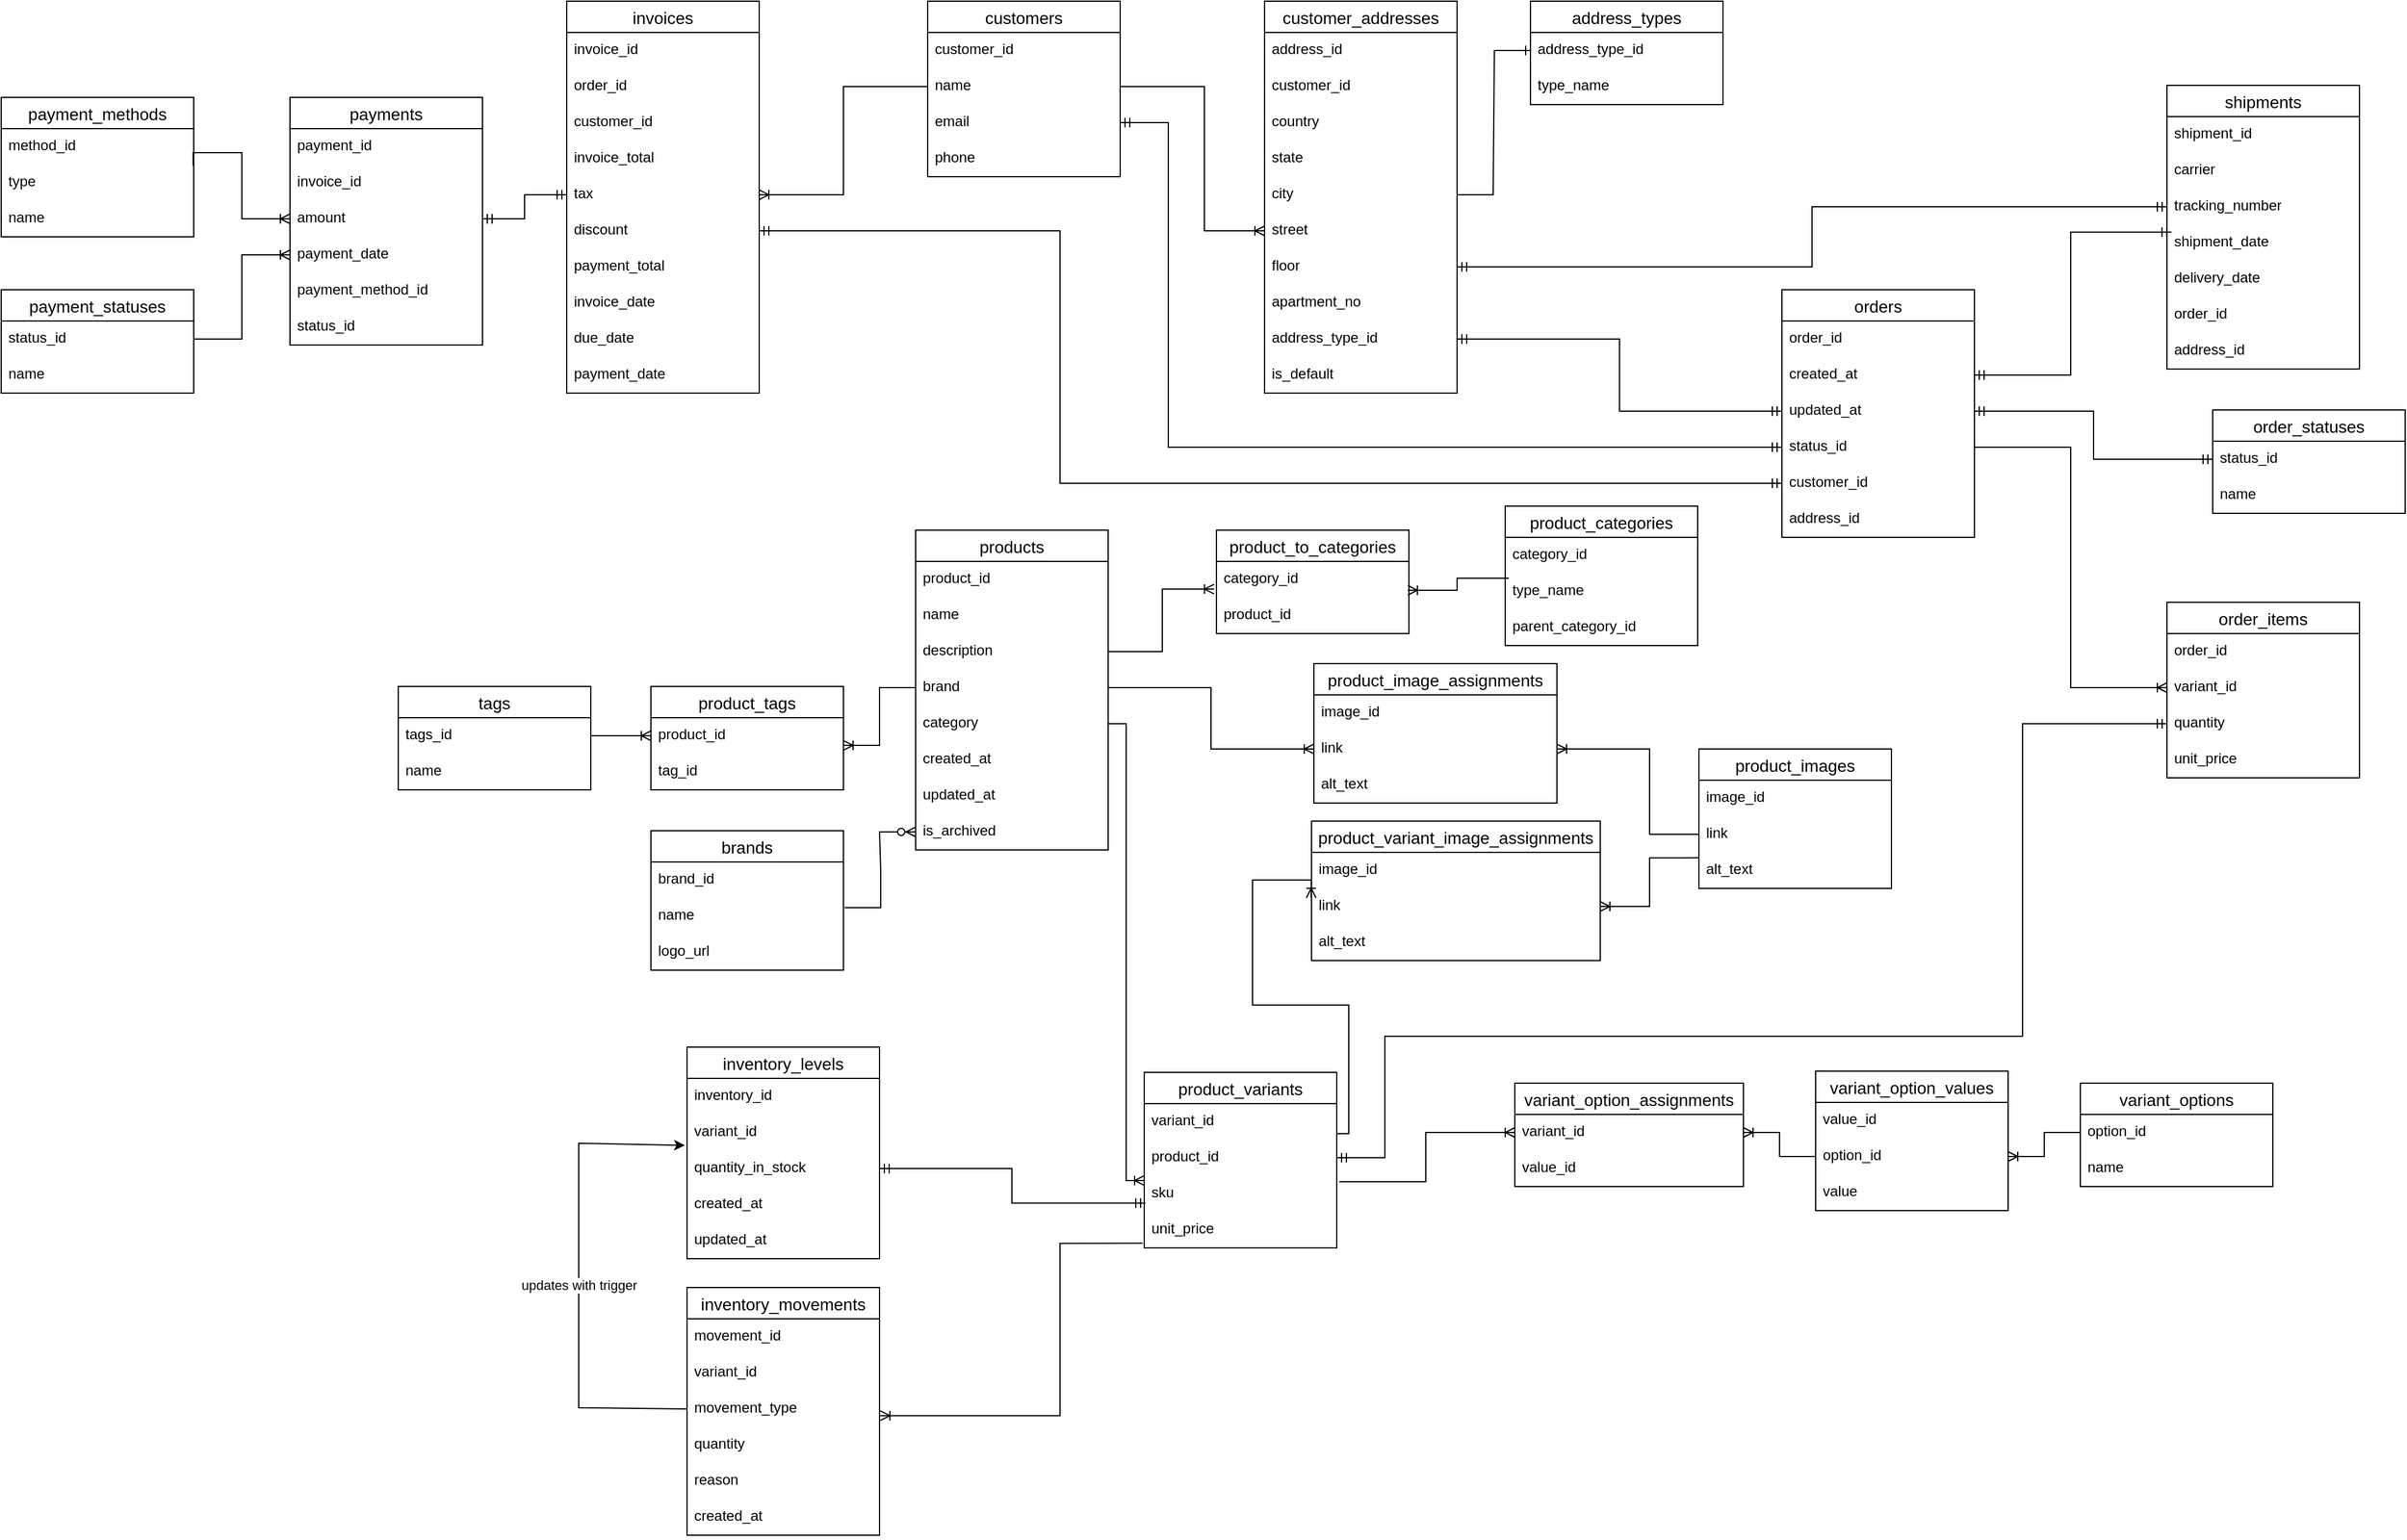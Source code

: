 <mxfile version="28.2.1">
  <diagram name="Page-1" id="qAi07MPnIEQHTASuZzk_">
    <mxGraphModel grid="1" page="1" gridSize="10" guides="1" tooltips="1" connect="1" arrows="1" fold="1" pageScale="1" pageWidth="2336" pageHeight="1654" background="light-dark(#FFFFFF,#232E40)" math="0" shadow="0">
      <root>
        <mxCell id="0" />
        <mxCell id="1" parent="0" />
        <mxCell id="NS5Eho6GzyqlKOHgBjpr-166" value="customers" style="swimlane;fontStyle=0;childLayout=stackLayout;horizontal=1;startSize=26;horizontalStack=0;resizeParent=1;resizeParentMax=0;resizeLast=0;collapsible=1;marginBottom=0;align=center;fontSize=14;" vertex="1" parent="1">
          <mxGeometry x="2350" y="800" width="160" height="146" as="geometry" />
        </mxCell>
        <mxCell id="NS5Eho6GzyqlKOHgBjpr-167" value="customer_id" style="text;strokeColor=none;fillColor=none;spacingLeft=4;spacingRight=4;overflow=hidden;rotatable=0;points=[[0,0.5],[1,0.5]];portConstraint=eastwest;fontSize=12;whiteSpace=wrap;html=1;" vertex="1" parent="NS5Eho6GzyqlKOHgBjpr-166">
          <mxGeometry y="26" width="160" height="30" as="geometry" />
        </mxCell>
        <mxCell id="NS5Eho6GzyqlKOHgBjpr-168" value="name" style="text;strokeColor=none;fillColor=none;spacingLeft=4;spacingRight=4;overflow=hidden;rotatable=0;points=[[0,0.5],[1,0.5]];portConstraint=eastwest;fontSize=12;whiteSpace=wrap;html=1;" vertex="1" parent="NS5Eho6GzyqlKOHgBjpr-166">
          <mxGeometry y="56" width="160" height="30" as="geometry" />
        </mxCell>
        <mxCell id="NS5Eho6GzyqlKOHgBjpr-169" value="email" style="text;strokeColor=none;fillColor=none;spacingLeft=4;spacingRight=4;overflow=hidden;rotatable=0;points=[[0,0.5],[1,0.5]];portConstraint=eastwest;fontSize=12;whiteSpace=wrap;html=1;" vertex="1" parent="NS5Eho6GzyqlKOHgBjpr-166">
          <mxGeometry y="86" width="160" height="30" as="geometry" />
        </mxCell>
        <mxCell id="NS5Eho6GzyqlKOHgBjpr-170" value="phone" style="text;strokeColor=none;fillColor=none;spacingLeft=4;spacingRight=4;overflow=hidden;rotatable=0;points=[[0,0.5],[1,0.5]];portConstraint=eastwest;fontSize=12;whiteSpace=wrap;html=1;" vertex="1" parent="NS5Eho6GzyqlKOHgBjpr-166">
          <mxGeometry y="116" width="160" height="30" as="geometry" />
        </mxCell>
        <mxCell id="NS5Eho6GzyqlKOHgBjpr-171" value="customer_addresses" style="swimlane;fontStyle=0;childLayout=stackLayout;horizontal=1;startSize=26;horizontalStack=0;resizeParent=1;resizeParentMax=0;resizeLast=0;collapsible=1;marginBottom=0;align=center;fontSize=14;" vertex="1" parent="1">
          <mxGeometry x="2630" y="800" width="160" height="326" as="geometry" />
        </mxCell>
        <mxCell id="NS5Eho6GzyqlKOHgBjpr-172" value="address_id" style="text;strokeColor=none;fillColor=none;spacingLeft=4;spacingRight=4;overflow=hidden;rotatable=0;points=[[0,0.5],[1,0.5]];portConstraint=eastwest;fontSize=12;whiteSpace=wrap;html=1;" vertex="1" parent="NS5Eho6GzyqlKOHgBjpr-171">
          <mxGeometry y="26" width="160" height="30" as="geometry" />
        </mxCell>
        <mxCell id="NS5Eho6GzyqlKOHgBjpr-173" value="customer_id" style="text;strokeColor=none;fillColor=none;spacingLeft=4;spacingRight=4;overflow=hidden;rotatable=0;points=[[0,0.5],[1,0.5]];portConstraint=eastwest;fontSize=12;whiteSpace=wrap;html=1;" vertex="1" parent="NS5Eho6GzyqlKOHgBjpr-171">
          <mxGeometry y="56" width="160" height="30" as="geometry" />
        </mxCell>
        <mxCell id="NS5Eho6GzyqlKOHgBjpr-174" value="country" style="text;strokeColor=none;fillColor=none;spacingLeft=4;spacingRight=4;overflow=hidden;rotatable=0;points=[[0,0.5],[1,0.5]];portConstraint=eastwest;fontSize=12;whiteSpace=wrap;html=1;" vertex="1" parent="NS5Eho6GzyqlKOHgBjpr-171">
          <mxGeometry y="86" width="160" height="30" as="geometry" />
        </mxCell>
        <mxCell id="NS5Eho6GzyqlKOHgBjpr-175" value="state" style="text;strokeColor=none;fillColor=none;spacingLeft=4;spacingRight=4;overflow=hidden;rotatable=0;points=[[0,0.5],[1,0.5]];portConstraint=eastwest;fontSize=12;whiteSpace=wrap;html=1;" vertex="1" parent="NS5Eho6GzyqlKOHgBjpr-171">
          <mxGeometry y="116" width="160" height="30" as="geometry" />
        </mxCell>
        <mxCell id="NS5Eho6GzyqlKOHgBjpr-176" value="city" style="text;strokeColor=none;fillColor=none;spacingLeft=4;spacingRight=4;overflow=hidden;rotatable=0;points=[[0,0.5],[1,0.5]];portConstraint=eastwest;fontSize=12;whiteSpace=wrap;html=1;" vertex="1" parent="NS5Eho6GzyqlKOHgBjpr-171">
          <mxGeometry y="146" width="160" height="30" as="geometry" />
        </mxCell>
        <mxCell id="NS5Eho6GzyqlKOHgBjpr-177" value="street" style="text;strokeColor=none;fillColor=none;spacingLeft=4;spacingRight=4;overflow=hidden;rotatable=0;points=[[0,0.5],[1,0.5]];portConstraint=eastwest;fontSize=12;whiteSpace=wrap;html=1;" vertex="1" parent="NS5Eho6GzyqlKOHgBjpr-171">
          <mxGeometry y="176" width="160" height="30" as="geometry" />
        </mxCell>
        <mxCell id="NS5Eho6GzyqlKOHgBjpr-178" value="floor" style="text;strokeColor=none;fillColor=none;spacingLeft=4;spacingRight=4;overflow=hidden;rotatable=0;points=[[0,0.5],[1,0.5]];portConstraint=eastwest;fontSize=12;whiteSpace=wrap;html=1;" vertex="1" parent="NS5Eho6GzyqlKOHgBjpr-171">
          <mxGeometry y="206" width="160" height="30" as="geometry" />
        </mxCell>
        <mxCell id="NS5Eho6GzyqlKOHgBjpr-179" value="apartment_no" style="text;strokeColor=none;fillColor=none;spacingLeft=4;spacingRight=4;overflow=hidden;rotatable=0;points=[[0,0.5],[1,0.5]];portConstraint=eastwest;fontSize=12;whiteSpace=wrap;html=1;" vertex="1" parent="NS5Eho6GzyqlKOHgBjpr-171">
          <mxGeometry y="236" width="160" height="30" as="geometry" />
        </mxCell>
        <mxCell id="NS5Eho6GzyqlKOHgBjpr-180" value="address_type_id" style="text;strokeColor=none;fillColor=none;spacingLeft=4;spacingRight=4;overflow=hidden;rotatable=0;points=[[0,0.5],[1,0.5]];portConstraint=eastwest;fontSize=12;whiteSpace=wrap;html=1;" vertex="1" parent="NS5Eho6GzyqlKOHgBjpr-171">
          <mxGeometry y="266" width="160" height="30" as="geometry" />
        </mxCell>
        <mxCell id="NS5Eho6GzyqlKOHgBjpr-181" value="is_default" style="text;strokeColor=none;fillColor=none;spacingLeft=4;spacingRight=4;overflow=hidden;rotatable=0;points=[[0,0.5],[1,0.5]];portConstraint=eastwest;fontSize=12;whiteSpace=wrap;html=1;" vertex="1" parent="NS5Eho6GzyqlKOHgBjpr-171">
          <mxGeometry y="296" width="160" height="30" as="geometry" />
        </mxCell>
        <mxCell id="NS5Eho6GzyqlKOHgBjpr-182" value="" style="edgeStyle=orthogonalEdgeStyle;fontSize=12;html=1;endArrow=ERoneToMany;rounded=0;exitX=1;exitY=0.5;exitDx=0;exitDy=0;entryX=0;entryY=0.5;entryDx=0;entryDy=0;" edge="1" parent="1" source="NS5Eho6GzyqlKOHgBjpr-168" target="NS5Eho6GzyqlKOHgBjpr-177">
          <mxGeometry width="100" height="100" relative="1" as="geometry">
            <mxPoint x="2440" y="1090" as="sourcePoint" />
            <mxPoint x="2540" y="990" as="targetPoint" />
            <Array as="points">
              <mxPoint x="2580" y="871" />
              <mxPoint x="2580" y="991" />
            </Array>
          </mxGeometry>
        </mxCell>
        <mxCell id="NS5Eho6GzyqlKOHgBjpr-183" value="address_types" style="swimlane;fontStyle=0;childLayout=stackLayout;horizontal=1;startSize=26;horizontalStack=0;resizeParent=1;resizeParentMax=0;resizeLast=0;collapsible=1;marginBottom=0;align=center;fontSize=14;" vertex="1" parent="1">
          <mxGeometry x="2851" y="800" width="160" height="86" as="geometry" />
        </mxCell>
        <mxCell id="NS5Eho6GzyqlKOHgBjpr-184" value="address_type_id" style="text;strokeColor=none;fillColor=none;spacingLeft=4;spacingRight=4;overflow=hidden;rotatable=0;points=[[0,0.5],[1,0.5]];portConstraint=eastwest;fontSize=12;whiteSpace=wrap;html=1;" vertex="1" parent="NS5Eho6GzyqlKOHgBjpr-183">
          <mxGeometry y="26" width="160" height="30" as="geometry" />
        </mxCell>
        <mxCell id="NS5Eho6GzyqlKOHgBjpr-185" value="type_name" style="text;strokeColor=none;fillColor=none;spacingLeft=4;spacingRight=4;overflow=hidden;rotatable=0;points=[[0,0.5],[1,0.5]];portConstraint=eastwest;fontSize=12;whiteSpace=wrap;html=1;" vertex="1" parent="NS5Eho6GzyqlKOHgBjpr-183">
          <mxGeometry y="56" width="160" height="30" as="geometry" />
        </mxCell>
        <mxCell id="NS5Eho6GzyqlKOHgBjpr-186" value="" style="edgeStyle=entityRelationEdgeStyle;fontSize=12;html=1;endArrow=ERone;endFill=1;rounded=0;exitX=1;exitY=0.5;exitDx=0;exitDy=0;entryX=0;entryY=0.5;entryDx=0;entryDy=0;" edge="1" parent="1" source="NS5Eho6GzyqlKOHgBjpr-176" target="NS5Eho6GzyqlKOHgBjpr-184">
          <mxGeometry width="100" height="100" relative="1" as="geometry">
            <mxPoint x="2920" y="1050" as="sourcePoint" />
            <mxPoint x="3020" y="950" as="targetPoint" />
          </mxGeometry>
        </mxCell>
        <mxCell id="NS5Eho6GzyqlKOHgBjpr-187" value="products" style="swimlane;fontStyle=0;childLayout=stackLayout;horizontal=1;startSize=26;horizontalStack=0;resizeParent=1;resizeParentMax=0;resizeLast=0;collapsible=1;marginBottom=0;align=center;fontSize=14;" vertex="1" parent="1">
          <mxGeometry x="2340" y="1240" width="160" height="266" as="geometry" />
        </mxCell>
        <mxCell id="NS5Eho6GzyqlKOHgBjpr-188" value="product_id" style="text;strokeColor=none;fillColor=none;spacingLeft=4;spacingRight=4;overflow=hidden;rotatable=0;points=[[0,0.5],[1,0.5]];portConstraint=eastwest;fontSize=12;whiteSpace=wrap;html=1;" vertex="1" parent="NS5Eho6GzyqlKOHgBjpr-187">
          <mxGeometry y="26" width="160" height="30" as="geometry" />
        </mxCell>
        <mxCell id="NS5Eho6GzyqlKOHgBjpr-189" value="name" style="text;strokeColor=none;fillColor=none;spacingLeft=4;spacingRight=4;overflow=hidden;rotatable=0;points=[[0,0.5],[1,0.5]];portConstraint=eastwest;fontSize=12;whiteSpace=wrap;html=1;" vertex="1" parent="NS5Eho6GzyqlKOHgBjpr-187">
          <mxGeometry y="56" width="160" height="30" as="geometry" />
        </mxCell>
        <mxCell id="NS5Eho6GzyqlKOHgBjpr-190" value="description" style="text;strokeColor=none;fillColor=none;spacingLeft=4;spacingRight=4;overflow=hidden;rotatable=0;points=[[0,0.5],[1,0.5]];portConstraint=eastwest;fontSize=12;whiteSpace=wrap;html=1;" vertex="1" parent="NS5Eho6GzyqlKOHgBjpr-187">
          <mxGeometry y="86" width="160" height="30" as="geometry" />
        </mxCell>
        <mxCell id="NS5Eho6GzyqlKOHgBjpr-191" value="brand" style="text;strokeColor=none;fillColor=none;spacingLeft=4;spacingRight=4;overflow=hidden;rotatable=0;points=[[0,0.5],[1,0.5]];portConstraint=eastwest;fontSize=12;whiteSpace=wrap;html=1;" vertex="1" parent="NS5Eho6GzyqlKOHgBjpr-187">
          <mxGeometry y="116" width="160" height="30" as="geometry" />
        </mxCell>
        <mxCell id="NS5Eho6GzyqlKOHgBjpr-192" value="category" style="text;strokeColor=none;fillColor=none;spacingLeft=4;spacingRight=4;overflow=hidden;rotatable=0;points=[[0,0.5],[1,0.5]];portConstraint=eastwest;fontSize=12;whiteSpace=wrap;html=1;" vertex="1" parent="NS5Eho6GzyqlKOHgBjpr-187">
          <mxGeometry y="146" width="160" height="30" as="geometry" />
        </mxCell>
        <mxCell id="NS5Eho6GzyqlKOHgBjpr-193" value="created_at" style="text;strokeColor=none;fillColor=none;spacingLeft=4;spacingRight=4;overflow=hidden;rotatable=0;points=[[0,0.5],[1,0.5]];portConstraint=eastwest;fontSize=12;whiteSpace=wrap;html=1;" vertex="1" parent="NS5Eho6GzyqlKOHgBjpr-187">
          <mxGeometry y="176" width="160" height="30" as="geometry" />
        </mxCell>
        <mxCell id="NS5Eho6GzyqlKOHgBjpr-194" value="updated_at" style="text;strokeColor=none;fillColor=none;spacingLeft=4;spacingRight=4;overflow=hidden;rotatable=0;points=[[0,0.5],[1,0.5]];portConstraint=eastwest;fontSize=12;whiteSpace=wrap;html=1;" vertex="1" parent="NS5Eho6GzyqlKOHgBjpr-187">
          <mxGeometry y="206" width="160" height="30" as="geometry" />
        </mxCell>
        <mxCell id="NS5Eho6GzyqlKOHgBjpr-195" value="is_archived" style="text;strokeColor=none;fillColor=none;spacingLeft=4;spacingRight=4;overflow=hidden;rotatable=0;points=[[0,0.5],[1,0.5]];portConstraint=eastwest;fontSize=12;whiteSpace=wrap;html=1;" vertex="1" parent="NS5Eho6GzyqlKOHgBjpr-187">
          <mxGeometry y="236" width="160" height="30" as="geometry" />
        </mxCell>
        <mxCell id="NS5Eho6GzyqlKOHgBjpr-196" value="product_to_categories" style="swimlane;fontStyle=0;childLayout=stackLayout;horizontal=1;startSize=26;horizontalStack=0;resizeParent=1;resizeParentMax=0;resizeLast=0;collapsible=1;marginBottom=0;align=center;fontSize=14;" vertex="1" parent="1">
          <mxGeometry x="2590" y="1240" width="160" height="86" as="geometry" />
        </mxCell>
        <mxCell id="NS5Eho6GzyqlKOHgBjpr-197" value="category_id" style="text;strokeColor=none;fillColor=none;spacingLeft=4;spacingRight=4;overflow=hidden;rotatable=0;points=[[0,0.5],[1,0.5]];portConstraint=eastwest;fontSize=12;whiteSpace=wrap;html=1;" vertex="1" parent="NS5Eho6GzyqlKOHgBjpr-196">
          <mxGeometry y="26" width="160" height="30" as="geometry" />
        </mxCell>
        <mxCell id="NS5Eho6GzyqlKOHgBjpr-198" value="product_id" style="text;strokeColor=none;fillColor=none;spacingLeft=4;spacingRight=4;overflow=hidden;rotatable=0;points=[[0,0.5],[1,0.5]];portConstraint=eastwest;fontSize=12;whiteSpace=wrap;html=1;" vertex="1" parent="NS5Eho6GzyqlKOHgBjpr-196">
          <mxGeometry y="56" width="160" height="30" as="geometry" />
        </mxCell>
        <mxCell id="NS5Eho6GzyqlKOHgBjpr-199" value="" style="edgeStyle=orthogonalEdgeStyle;fontSize=12;html=1;endArrow=ERoneToMany;rounded=0;exitX=1;exitY=0.5;exitDx=0;exitDy=0;entryX=-0.012;entryY=0.767;entryDx=0;entryDy=0;entryPerimeter=0;" edge="1" parent="1" source="NS5Eho6GzyqlKOHgBjpr-190" target="NS5Eho6GzyqlKOHgBjpr-197">
          <mxGeometry width="100" height="100" relative="1" as="geometry">
            <mxPoint x="2960" y="1340" as="sourcePoint" />
            <mxPoint x="2560" y="1390" as="targetPoint" />
          </mxGeometry>
        </mxCell>
        <mxCell id="NS5Eho6GzyqlKOHgBjpr-200" value="product_images" style="swimlane;fontStyle=0;childLayout=stackLayout;horizontal=1;startSize=26;horizontalStack=0;resizeParent=1;resizeParentMax=0;resizeLast=0;collapsible=1;marginBottom=0;align=center;fontSize=14;" vertex="1" parent="1">
          <mxGeometry x="2991" y="1422" width="160" height="116" as="geometry" />
        </mxCell>
        <mxCell id="NS5Eho6GzyqlKOHgBjpr-201" value="image_id" style="text;strokeColor=none;fillColor=none;spacingLeft=4;spacingRight=4;overflow=hidden;rotatable=0;points=[[0,0.5],[1,0.5]];portConstraint=eastwest;fontSize=12;whiteSpace=wrap;html=1;" vertex="1" parent="NS5Eho6GzyqlKOHgBjpr-200">
          <mxGeometry y="26" width="160" height="30" as="geometry" />
        </mxCell>
        <mxCell id="NS5Eho6GzyqlKOHgBjpr-202" value="link" style="text;strokeColor=none;fillColor=none;spacingLeft=4;spacingRight=4;overflow=hidden;rotatable=0;points=[[0,0.5],[1,0.5]];portConstraint=eastwest;fontSize=12;whiteSpace=wrap;html=1;" vertex="1" parent="NS5Eho6GzyqlKOHgBjpr-200">
          <mxGeometry y="56" width="160" height="30" as="geometry" />
        </mxCell>
        <mxCell id="NS5Eho6GzyqlKOHgBjpr-203" value="alt_text" style="text;strokeColor=none;fillColor=none;spacingLeft=4;spacingRight=4;overflow=hidden;rotatable=0;points=[[0,0.5],[1,0.5]];portConstraint=eastwest;fontSize=12;whiteSpace=wrap;html=1;" vertex="1" parent="NS5Eho6GzyqlKOHgBjpr-200">
          <mxGeometry y="86" width="160" height="30" as="geometry" />
        </mxCell>
        <mxCell id="NS5Eho6GzyqlKOHgBjpr-204" value="product_variants" style="swimlane;fontStyle=0;childLayout=stackLayout;horizontal=1;startSize=26;horizontalStack=0;resizeParent=1;resizeParentMax=0;resizeLast=0;collapsible=1;marginBottom=0;align=center;fontSize=14;" vertex="1" parent="1">
          <mxGeometry x="2530" y="1691" width="160" height="146" as="geometry" />
        </mxCell>
        <mxCell id="NS5Eho6GzyqlKOHgBjpr-205" value="variant_id" style="text;strokeColor=none;fillColor=none;spacingLeft=4;spacingRight=4;overflow=hidden;rotatable=0;points=[[0,0.5],[1,0.5]];portConstraint=eastwest;fontSize=12;whiteSpace=wrap;html=1;" vertex="1" parent="NS5Eho6GzyqlKOHgBjpr-204">
          <mxGeometry y="26" width="160" height="30" as="geometry" />
        </mxCell>
        <mxCell id="NS5Eho6GzyqlKOHgBjpr-206" value="product_id" style="text;strokeColor=none;fillColor=none;spacingLeft=4;spacingRight=4;overflow=hidden;rotatable=0;points=[[0,0.5],[1,0.5]];portConstraint=eastwest;fontSize=12;whiteSpace=wrap;html=1;" vertex="1" parent="NS5Eho6GzyqlKOHgBjpr-204">
          <mxGeometry y="56" width="160" height="30" as="geometry" />
        </mxCell>
        <mxCell id="NS5Eho6GzyqlKOHgBjpr-207" value="sku" style="text;strokeColor=none;fillColor=none;spacingLeft=4;spacingRight=4;overflow=hidden;rotatable=0;points=[[0,0.5],[1,0.5]];portConstraint=eastwest;fontSize=12;whiteSpace=wrap;html=1;" vertex="1" parent="NS5Eho6GzyqlKOHgBjpr-204">
          <mxGeometry y="86" width="160" height="30" as="geometry" />
        </mxCell>
        <mxCell id="NS5Eho6GzyqlKOHgBjpr-208" value="unit_price" style="text;strokeColor=none;fillColor=none;spacingLeft=4;spacingRight=4;overflow=hidden;rotatable=0;points=[[0,0.5],[1,0.5]];portConstraint=eastwest;fontSize=12;whiteSpace=wrap;html=1;" vertex="1" parent="NS5Eho6GzyqlKOHgBjpr-204">
          <mxGeometry y="116" width="160" height="30" as="geometry" />
        </mxCell>
        <mxCell id="NS5Eho6GzyqlKOHgBjpr-210" value="" style="edgeStyle=orthogonalEdgeStyle;fontSize=12;html=1;endArrow=ERoneToMany;rounded=0;exitX=1;exitY=0.5;exitDx=0;exitDy=0;entryX=0;entryY=1.133;entryDx=0;entryDy=0;entryPerimeter=0;" edge="1" parent="1" source="NS5Eho6GzyqlKOHgBjpr-192" target="NS5Eho6GzyqlKOHgBjpr-206">
          <mxGeometry width="100" height="100" relative="1" as="geometry">
            <mxPoint x="2420" y="1730" as="sourcePoint" />
            <mxPoint x="2520" y="1630" as="targetPoint" />
          </mxGeometry>
        </mxCell>
        <mxCell id="NS5Eho6GzyqlKOHgBjpr-211" value="variant_options" style="swimlane;fontStyle=0;childLayout=stackLayout;horizontal=1;startSize=26;horizontalStack=0;resizeParent=1;resizeParentMax=0;resizeLast=0;collapsible=1;marginBottom=0;align=center;fontSize=14;" vertex="1" parent="1">
          <mxGeometry x="3308" y="1700" width="160" height="86" as="geometry" />
        </mxCell>
        <mxCell id="NS5Eho6GzyqlKOHgBjpr-212" value="option_id" style="text;strokeColor=none;fillColor=none;spacingLeft=4;spacingRight=4;overflow=hidden;rotatable=0;points=[[0,0.5],[1,0.5]];portConstraint=eastwest;fontSize=12;whiteSpace=wrap;html=1;" vertex="1" parent="NS5Eho6GzyqlKOHgBjpr-211">
          <mxGeometry y="26" width="160" height="30" as="geometry" />
        </mxCell>
        <mxCell id="NS5Eho6GzyqlKOHgBjpr-213" value="name" style="text;strokeColor=none;fillColor=none;spacingLeft=4;spacingRight=4;overflow=hidden;rotatable=0;points=[[0,0.5],[1,0.5]];portConstraint=eastwest;fontSize=12;whiteSpace=wrap;html=1;" vertex="1" parent="NS5Eho6GzyqlKOHgBjpr-211">
          <mxGeometry y="56" width="160" height="30" as="geometry" />
        </mxCell>
        <mxCell id="NS5Eho6GzyqlKOHgBjpr-214" value="variant_option_values" style="swimlane;fontStyle=0;childLayout=stackLayout;horizontal=1;startSize=26;horizontalStack=0;resizeParent=1;resizeParentMax=0;resizeLast=0;collapsible=1;marginBottom=0;align=center;fontSize=14;" vertex="1" parent="1">
          <mxGeometry x="3088" y="1690" width="160" height="116" as="geometry" />
        </mxCell>
        <mxCell id="NS5Eho6GzyqlKOHgBjpr-215" value="value_id" style="text;strokeColor=none;fillColor=none;spacingLeft=4;spacingRight=4;overflow=hidden;rotatable=0;points=[[0,0.5],[1,0.5]];portConstraint=eastwest;fontSize=12;whiteSpace=wrap;html=1;" vertex="1" parent="NS5Eho6GzyqlKOHgBjpr-214">
          <mxGeometry y="26" width="160" height="30" as="geometry" />
        </mxCell>
        <mxCell id="NS5Eho6GzyqlKOHgBjpr-216" value="option_id" style="text;strokeColor=none;fillColor=none;spacingLeft=4;spacingRight=4;overflow=hidden;rotatable=0;points=[[0,0.5],[1,0.5]];portConstraint=eastwest;fontSize=12;whiteSpace=wrap;html=1;" vertex="1" parent="NS5Eho6GzyqlKOHgBjpr-214">
          <mxGeometry y="56" width="160" height="30" as="geometry" />
        </mxCell>
        <mxCell id="NS5Eho6GzyqlKOHgBjpr-217" value="value" style="text;strokeColor=none;fillColor=none;spacingLeft=4;spacingRight=4;overflow=hidden;rotatable=0;points=[[0,0.5],[1,0.5]];portConstraint=eastwest;fontSize=12;whiteSpace=wrap;html=1;" vertex="1" parent="NS5Eho6GzyqlKOHgBjpr-214">
          <mxGeometry y="86" width="160" height="30" as="geometry" />
        </mxCell>
        <mxCell id="NS5Eho6GzyqlKOHgBjpr-218" value="variant_option_assignments" style="swimlane;fontStyle=0;childLayout=stackLayout;horizontal=1;startSize=26;horizontalStack=0;resizeParent=1;resizeParentMax=0;resizeLast=0;collapsible=1;marginBottom=0;align=center;fontSize=14;" vertex="1" parent="1">
          <mxGeometry x="2838" y="1700" width="190" height="86" as="geometry" />
        </mxCell>
        <mxCell id="NS5Eho6GzyqlKOHgBjpr-219" value="variant_id" style="text;strokeColor=none;fillColor=none;spacingLeft=4;spacingRight=4;overflow=hidden;rotatable=0;points=[[0,0.5],[1,0.5]];portConstraint=eastwest;fontSize=12;whiteSpace=wrap;html=1;" vertex="1" parent="NS5Eho6GzyqlKOHgBjpr-218">
          <mxGeometry y="26" width="190" height="30" as="geometry" />
        </mxCell>
        <mxCell id="NS5Eho6GzyqlKOHgBjpr-220" value="value_id" style="text;strokeColor=none;fillColor=none;spacingLeft=4;spacingRight=4;overflow=hidden;rotatable=0;points=[[0,0.5],[1,0.5]];portConstraint=eastwest;fontSize=12;whiteSpace=wrap;html=1;" vertex="1" parent="NS5Eho6GzyqlKOHgBjpr-218">
          <mxGeometry y="56" width="190" height="30" as="geometry" />
        </mxCell>
        <mxCell id="NS5Eho6GzyqlKOHgBjpr-221" value="" style="edgeStyle=orthogonalEdgeStyle;fontSize=12;html=1;endArrow=ERoneToMany;rounded=0;exitX=1.013;exitY=0.167;exitDx=0;exitDy=0;exitPerimeter=0;entryX=0;entryY=0.5;entryDx=0;entryDy=0;" edge="1" parent="1" source="NS5Eho6GzyqlKOHgBjpr-207" target="NS5Eho6GzyqlKOHgBjpr-219">
          <mxGeometry width="100" height="100" relative="1" as="geometry">
            <mxPoint x="2780" y="1980" as="sourcePoint" />
            <mxPoint x="2880" y="1880" as="targetPoint" />
          </mxGeometry>
        </mxCell>
        <mxCell id="NS5Eho6GzyqlKOHgBjpr-222" value="" style="edgeStyle=orthogonalEdgeStyle;fontSize=12;html=1;endArrow=ERoneToMany;rounded=0;exitX=1;exitY=0.833;exitDx=0;exitDy=0;exitPerimeter=0;entryX=-0.001;entryY=0.263;entryDx=0;entryDy=0;entryPerimeter=0;" edge="1" parent="1" source="NS5Eho6GzyqlKOHgBjpr-205" target="NS5Eho6GzyqlKOHgBjpr-328">
          <mxGeometry width="100" height="100" relative="1" as="geometry">
            <mxPoint x="2800" y="1690" as="sourcePoint" />
            <mxPoint x="2830" y="1501" as="targetPoint" />
            <Array as="points">
              <mxPoint x="2700" y="1742" />
              <mxPoint x="2700" y="1635" />
              <mxPoint x="2620" y="1635" />
              <mxPoint x="2620" y="1531" />
            </Array>
          </mxGeometry>
        </mxCell>
        <mxCell id="NS5Eho6GzyqlKOHgBjpr-223" value="" style="edgeStyle=entityRelationEdgeStyle;fontSize=12;html=1;endArrow=ERoneToMany;rounded=0;entryX=1;entryY=0.5;entryDx=0;entryDy=0;exitX=0;exitY=0.5;exitDx=0;exitDy=0;" edge="1" parent="1" source="NS5Eho6GzyqlKOHgBjpr-212" target="NS5Eho6GzyqlKOHgBjpr-216">
          <mxGeometry width="100" height="100" relative="1" as="geometry">
            <mxPoint x="3318" y="1850" as="sourcePoint" />
            <mxPoint x="3338" y="1860" as="targetPoint" />
          </mxGeometry>
        </mxCell>
        <mxCell id="NS5Eho6GzyqlKOHgBjpr-224" value="" style="edgeStyle=entityRelationEdgeStyle;fontSize=12;html=1;endArrow=ERoneToMany;rounded=0;entryX=1;entryY=0.5;entryDx=0;entryDy=0;exitX=0;exitY=0.5;exitDx=0;exitDy=0;" edge="1" parent="1" source="NS5Eho6GzyqlKOHgBjpr-216" target="NS5Eho6GzyqlKOHgBjpr-219">
          <mxGeometry width="100" height="100" relative="1" as="geometry">
            <mxPoint x="3068" y="1880" as="sourcePoint" />
            <mxPoint x="3148" y="1840" as="targetPoint" />
          </mxGeometry>
        </mxCell>
        <mxCell id="NS5Eho6GzyqlKOHgBjpr-225" value="product_categories" style="swimlane;fontStyle=0;childLayout=stackLayout;horizontal=1;startSize=26;horizontalStack=0;resizeParent=1;resizeParentMax=0;resizeLast=0;collapsible=1;marginBottom=0;align=center;fontSize=14;" vertex="1" parent="1">
          <mxGeometry x="2830" y="1220" width="160" height="116" as="geometry" />
        </mxCell>
        <mxCell id="NS5Eho6GzyqlKOHgBjpr-226" value="category_id" style="text;strokeColor=none;fillColor=none;spacingLeft=4;spacingRight=4;overflow=hidden;rotatable=0;points=[[0,0.5],[1,0.5]];portConstraint=eastwest;fontSize=12;whiteSpace=wrap;html=1;" vertex="1" parent="NS5Eho6GzyqlKOHgBjpr-225">
          <mxGeometry y="26" width="160" height="30" as="geometry" />
        </mxCell>
        <mxCell id="NS5Eho6GzyqlKOHgBjpr-227" value="type_name" style="text;strokeColor=none;fillColor=none;spacingLeft=4;spacingRight=4;overflow=hidden;rotatable=0;points=[[0,0.5],[1,0.5]];portConstraint=eastwest;fontSize=12;whiteSpace=wrap;html=1;" vertex="1" parent="NS5Eho6GzyqlKOHgBjpr-225">
          <mxGeometry y="56" width="160" height="30" as="geometry" />
        </mxCell>
        <mxCell id="NS5Eho6GzyqlKOHgBjpr-228" value="parent_category_id" style="text;strokeColor=none;fillColor=none;spacingLeft=4;spacingRight=4;overflow=hidden;rotatable=0;points=[[0,0.5],[1,0.5]];portConstraint=eastwest;fontSize=12;whiteSpace=wrap;html=1;" vertex="1" parent="NS5Eho6GzyqlKOHgBjpr-225">
          <mxGeometry y="86" width="160" height="30" as="geometry" />
        </mxCell>
        <mxCell id="NS5Eho6GzyqlKOHgBjpr-229" value="" style="edgeStyle=orthogonalEdgeStyle;fontSize=12;html=1;endArrow=ERoneToMany;rounded=0;exitX=0.019;exitY=0.133;exitDx=0;exitDy=0;entryX=0.994;entryY=0.8;entryDx=0;entryDy=0;entryPerimeter=0;exitPerimeter=0;" edge="1" parent="1" source="NS5Eho6GzyqlKOHgBjpr-227" target="NS5Eho6GzyqlKOHgBjpr-197">
          <mxGeometry width="100" height="100" relative="1" as="geometry">
            <mxPoint x="3010" y="1140" as="sourcePoint" />
            <mxPoint x="3110" y="1040" as="targetPoint" />
          </mxGeometry>
        </mxCell>
        <mxCell id="NS5Eho6GzyqlKOHgBjpr-230" value="order_statuses" style="swimlane;fontStyle=0;childLayout=stackLayout;horizontal=1;startSize=26;horizontalStack=0;resizeParent=1;resizeParentMax=0;resizeLast=0;collapsible=1;marginBottom=0;align=center;fontSize=14;" vertex="1" parent="1">
          <mxGeometry x="3418" y="1140" width="160" height="86" as="geometry" />
        </mxCell>
        <mxCell id="NS5Eho6GzyqlKOHgBjpr-231" value="status_id" style="text;strokeColor=none;fillColor=none;spacingLeft=4;spacingRight=4;overflow=hidden;rotatable=0;points=[[0,0.5],[1,0.5]];portConstraint=eastwest;fontSize=12;whiteSpace=wrap;html=1;" vertex="1" parent="NS5Eho6GzyqlKOHgBjpr-230">
          <mxGeometry y="26" width="160" height="30" as="geometry" />
        </mxCell>
        <mxCell id="NS5Eho6GzyqlKOHgBjpr-232" value="name" style="text;strokeColor=none;fillColor=none;spacingLeft=4;spacingRight=4;overflow=hidden;rotatable=0;points=[[0,0.5],[1,0.5]];portConstraint=eastwest;fontSize=12;whiteSpace=wrap;html=1;" vertex="1" parent="NS5Eho6GzyqlKOHgBjpr-230">
          <mxGeometry y="56" width="160" height="30" as="geometry" />
        </mxCell>
        <mxCell id="NS5Eho6GzyqlKOHgBjpr-233" value="orders" style="swimlane;fontStyle=0;childLayout=stackLayout;horizontal=1;startSize=26;horizontalStack=0;resizeParent=1;resizeParentMax=0;resizeLast=0;collapsible=1;marginBottom=0;align=center;fontSize=14;" vertex="1" parent="1">
          <mxGeometry x="3060" y="1040" width="160" height="206" as="geometry" />
        </mxCell>
        <mxCell id="NS5Eho6GzyqlKOHgBjpr-234" value="order_id" style="text;strokeColor=none;fillColor=none;spacingLeft=4;spacingRight=4;overflow=hidden;rotatable=0;points=[[0,0.5],[1,0.5]];portConstraint=eastwest;fontSize=12;whiteSpace=wrap;html=1;" vertex="1" parent="NS5Eho6GzyqlKOHgBjpr-233">
          <mxGeometry y="26" width="160" height="30" as="geometry" />
        </mxCell>
        <mxCell id="NS5Eho6GzyqlKOHgBjpr-235" value="created_at" style="text;strokeColor=none;fillColor=none;spacingLeft=4;spacingRight=4;overflow=hidden;rotatable=0;points=[[0,0.5],[1,0.5]];portConstraint=eastwest;fontSize=12;whiteSpace=wrap;html=1;" vertex="1" parent="NS5Eho6GzyqlKOHgBjpr-233">
          <mxGeometry y="56" width="160" height="30" as="geometry" />
        </mxCell>
        <mxCell id="NS5Eho6GzyqlKOHgBjpr-236" value="&lt;div&gt;updated_at&lt;/div&gt;" style="text;strokeColor=none;fillColor=none;spacingLeft=4;spacingRight=4;overflow=hidden;rotatable=0;points=[[0,0.5],[1,0.5]];portConstraint=eastwest;fontSize=12;whiteSpace=wrap;html=1;" vertex="1" parent="NS5Eho6GzyqlKOHgBjpr-233">
          <mxGeometry y="86" width="160" height="30" as="geometry" />
        </mxCell>
        <mxCell id="NS5Eho6GzyqlKOHgBjpr-237" value="status_id" style="text;strokeColor=none;fillColor=none;spacingLeft=4;spacingRight=4;overflow=hidden;rotatable=0;points=[[0,0.5],[1,0.5]];portConstraint=eastwest;fontSize=12;whiteSpace=wrap;html=1;" vertex="1" parent="NS5Eho6GzyqlKOHgBjpr-233">
          <mxGeometry y="116" width="160" height="30" as="geometry" />
        </mxCell>
        <mxCell id="NS5Eho6GzyqlKOHgBjpr-238" value="customer_id" style="text;strokeColor=none;fillColor=none;spacingLeft=4;spacingRight=4;overflow=hidden;rotatable=0;points=[[0,0.5],[1,0.5]];portConstraint=eastwest;fontSize=12;whiteSpace=wrap;html=1;" vertex="1" parent="NS5Eho6GzyqlKOHgBjpr-233">
          <mxGeometry y="146" width="160" height="30" as="geometry" />
        </mxCell>
        <mxCell id="NS5Eho6GzyqlKOHgBjpr-239" value="address_id" style="text;strokeColor=none;fillColor=none;spacingLeft=4;spacingRight=4;overflow=hidden;rotatable=0;points=[[0,0.5],[1,0.5]];portConstraint=eastwest;fontSize=12;whiteSpace=wrap;html=1;" vertex="1" parent="NS5Eho6GzyqlKOHgBjpr-233">
          <mxGeometry y="176" width="160" height="30" as="geometry" />
        </mxCell>
        <mxCell id="NS5Eho6GzyqlKOHgBjpr-240" value="" style="edgeStyle=orthogonalEdgeStyle;fontSize=12;html=1;endArrow=ERmandOne;startArrow=ERmandOne;rounded=0;entryX=0;entryY=0.5;entryDx=0;entryDy=0;" edge="1" parent="1" source="NS5Eho6GzyqlKOHgBjpr-180" target="NS5Eho6GzyqlKOHgBjpr-236">
          <mxGeometry width="100" height="100" relative="1" as="geometry">
            <mxPoint x="3030" y="1180" as="sourcePoint" />
            <mxPoint x="3130" y="1080" as="targetPoint" />
          </mxGeometry>
        </mxCell>
        <mxCell id="NS5Eho6GzyqlKOHgBjpr-241" value="" style="edgeStyle=orthogonalEdgeStyle;fontSize=12;html=1;endArrow=ERmandOne;startArrow=ERmandOne;rounded=0;entryX=0;entryY=0.5;entryDx=0;entryDy=0;exitX=1;exitY=0.5;exitDx=0;exitDy=0;" edge="1" parent="1" source="NS5Eho6GzyqlKOHgBjpr-236" target="NS5Eho6GzyqlKOHgBjpr-231">
          <mxGeometry width="100" height="100" relative="1" as="geometry">
            <mxPoint x="3420" y="1176" as="sourcePoint" />
            <mxPoint x="3520" y="1076" as="targetPoint" />
          </mxGeometry>
        </mxCell>
        <mxCell id="NS5Eho6GzyqlKOHgBjpr-242" value="order_items" style="swimlane;fontStyle=0;childLayout=stackLayout;horizontal=1;startSize=26;horizontalStack=0;resizeParent=1;resizeParentMax=0;resizeLast=0;collapsible=1;marginBottom=0;align=center;fontSize=14;" vertex="1" parent="1">
          <mxGeometry x="3380" y="1300" width="160" height="146" as="geometry" />
        </mxCell>
        <mxCell id="NS5Eho6GzyqlKOHgBjpr-243" value="order_id" style="text;strokeColor=none;fillColor=none;spacingLeft=4;spacingRight=4;overflow=hidden;rotatable=0;points=[[0,0.5],[1,0.5]];portConstraint=eastwest;fontSize=12;whiteSpace=wrap;html=1;" vertex="1" parent="NS5Eho6GzyqlKOHgBjpr-242">
          <mxGeometry y="26" width="160" height="30" as="geometry" />
        </mxCell>
        <mxCell id="NS5Eho6GzyqlKOHgBjpr-244" value="variant_id" style="text;strokeColor=none;fillColor=none;spacingLeft=4;spacingRight=4;overflow=hidden;rotatable=0;points=[[0,0.5],[1,0.5]];portConstraint=eastwest;fontSize=12;whiteSpace=wrap;html=1;" vertex="1" parent="NS5Eho6GzyqlKOHgBjpr-242">
          <mxGeometry y="56" width="160" height="30" as="geometry" />
        </mxCell>
        <mxCell id="NS5Eho6GzyqlKOHgBjpr-245" value="quantity" style="text;strokeColor=none;fillColor=none;spacingLeft=4;spacingRight=4;overflow=hidden;rotatable=0;points=[[0,0.5],[1,0.5]];portConstraint=eastwest;fontSize=12;whiteSpace=wrap;html=1;" vertex="1" parent="NS5Eho6GzyqlKOHgBjpr-242">
          <mxGeometry y="86" width="160" height="30" as="geometry" />
        </mxCell>
        <mxCell id="NS5Eho6GzyqlKOHgBjpr-246" value="unit_price" style="text;strokeColor=none;fillColor=none;spacingLeft=4;spacingRight=4;overflow=hidden;rotatable=0;points=[[0,0.5],[1,0.5]];portConstraint=eastwest;fontSize=12;whiteSpace=wrap;html=1;" vertex="1" parent="NS5Eho6GzyqlKOHgBjpr-242">
          <mxGeometry y="116" width="160" height="30" as="geometry" />
        </mxCell>
        <mxCell id="NS5Eho6GzyqlKOHgBjpr-247" value="" style="edgeStyle=orthogonalEdgeStyle;fontSize=12;html=1;endArrow=ERoneToMany;rounded=0;entryX=0;entryY=0.5;entryDx=0;entryDy=0;exitX=1;exitY=0.5;exitDx=0;exitDy=0;" edge="1" parent="1" source="NS5Eho6GzyqlKOHgBjpr-237" target="NS5Eho6GzyqlKOHgBjpr-244">
          <mxGeometry width="100" height="100" relative="1" as="geometry">
            <mxPoint x="3170" y="1560" as="sourcePoint" />
            <mxPoint x="3270" y="1460" as="targetPoint" />
          </mxGeometry>
        </mxCell>
        <mxCell id="NS5Eho6GzyqlKOHgBjpr-248" value="" style="edgeStyle=orthogonalEdgeStyle;fontSize=12;html=1;endArrow=ERmandOne;startArrow=ERmandOne;rounded=0;exitX=1;exitY=0.5;exitDx=0;exitDy=0;entryX=0;entryY=0.5;entryDx=0;entryDy=0;" edge="1" parent="1" source="NS5Eho6GzyqlKOHgBjpr-206" target="NS5Eho6GzyqlKOHgBjpr-245">
          <mxGeometry width="100" height="100" relative="1" as="geometry">
            <mxPoint x="3050" y="1570" as="sourcePoint" />
            <mxPoint x="3150" y="1470" as="targetPoint" />
            <Array as="points">
              <mxPoint x="2730" y="1762" />
              <mxPoint x="2730" y="1661" />
              <mxPoint x="3260" y="1661" />
              <mxPoint x="3260" y="1401" />
            </Array>
          </mxGeometry>
        </mxCell>
        <mxCell id="NS5Eho6GzyqlKOHgBjpr-249" value="shipments" style="swimlane;fontStyle=0;childLayout=stackLayout;horizontal=1;startSize=26;horizontalStack=0;resizeParent=1;resizeParentMax=0;resizeLast=0;collapsible=1;marginBottom=0;align=center;fontSize=14;" vertex="1" parent="1">
          <mxGeometry x="3380" y="870" width="160" height="236" as="geometry" />
        </mxCell>
        <mxCell id="NS5Eho6GzyqlKOHgBjpr-250" value="shipment_id" style="text;strokeColor=none;fillColor=none;spacingLeft=4;spacingRight=4;overflow=hidden;rotatable=0;points=[[0,0.5],[1,0.5]];portConstraint=eastwest;fontSize=12;whiteSpace=wrap;html=1;" vertex="1" parent="NS5Eho6GzyqlKOHgBjpr-249">
          <mxGeometry y="26" width="160" height="30" as="geometry" />
        </mxCell>
        <mxCell id="NS5Eho6GzyqlKOHgBjpr-251" value="carrier" style="text;strokeColor=none;fillColor=none;spacingLeft=4;spacingRight=4;overflow=hidden;rotatable=0;points=[[0,0.5],[1,0.5]];portConstraint=eastwest;fontSize=12;whiteSpace=wrap;html=1;" vertex="1" parent="NS5Eho6GzyqlKOHgBjpr-249">
          <mxGeometry y="56" width="160" height="30" as="geometry" />
        </mxCell>
        <mxCell id="NS5Eho6GzyqlKOHgBjpr-252" value="&lt;div&gt;tracking_number&lt;/div&gt;" style="text;strokeColor=none;fillColor=none;spacingLeft=4;spacingRight=4;overflow=hidden;rotatable=0;points=[[0,0.5],[1,0.5]];portConstraint=eastwest;fontSize=12;whiteSpace=wrap;html=1;" vertex="1" parent="NS5Eho6GzyqlKOHgBjpr-249">
          <mxGeometry y="86" width="160" height="30" as="geometry" />
        </mxCell>
        <mxCell id="NS5Eho6GzyqlKOHgBjpr-253" value="shipment_date" style="text;strokeColor=none;fillColor=none;spacingLeft=4;spacingRight=4;overflow=hidden;rotatable=0;points=[[0,0.5],[1,0.5]];portConstraint=eastwest;fontSize=12;whiteSpace=wrap;html=1;" vertex="1" parent="NS5Eho6GzyqlKOHgBjpr-249">
          <mxGeometry y="116" width="160" height="30" as="geometry" />
        </mxCell>
        <mxCell id="NS5Eho6GzyqlKOHgBjpr-254" value="delivery_date" style="text;strokeColor=none;fillColor=none;spacingLeft=4;spacingRight=4;overflow=hidden;rotatable=0;points=[[0,0.5],[1,0.5]];portConstraint=eastwest;fontSize=12;whiteSpace=wrap;html=1;" vertex="1" parent="NS5Eho6GzyqlKOHgBjpr-249">
          <mxGeometry y="146" width="160" height="30" as="geometry" />
        </mxCell>
        <mxCell id="NS5Eho6GzyqlKOHgBjpr-255" value="order_id" style="text;strokeColor=none;fillColor=none;spacingLeft=4;spacingRight=4;overflow=hidden;rotatable=0;points=[[0,0.5],[1,0.5]];portConstraint=eastwest;fontSize=12;whiteSpace=wrap;html=1;" vertex="1" parent="NS5Eho6GzyqlKOHgBjpr-249">
          <mxGeometry y="176" width="160" height="30" as="geometry" />
        </mxCell>
        <mxCell id="NS5Eho6GzyqlKOHgBjpr-256" value="address_id" style="text;strokeColor=none;fillColor=none;spacingLeft=4;spacingRight=4;overflow=hidden;rotatable=0;points=[[0,0.5],[1,0.5]];portConstraint=eastwest;fontSize=12;whiteSpace=wrap;html=1;" vertex="1" parent="NS5Eho6GzyqlKOHgBjpr-249">
          <mxGeometry y="206" width="160" height="30" as="geometry" />
        </mxCell>
        <mxCell id="NS5Eho6GzyqlKOHgBjpr-257" value="" style="edgeStyle=orthogonalEdgeStyle;fontSize=12;html=1;endArrow=ERmandOne;startArrow=ERmandOne;rounded=0;exitX=1;exitY=0.5;exitDx=0;exitDy=0;entryX=0;entryY=0.5;entryDx=0;entryDy=0;" edge="1" parent="1" source="NS5Eho6GzyqlKOHgBjpr-178" target="NS5Eho6GzyqlKOHgBjpr-252">
          <mxGeometry width="100" height="100" relative="1" as="geometry">
            <mxPoint x="3040" y="1050" as="sourcePoint" />
            <mxPoint x="3140" y="950" as="targetPoint" />
          </mxGeometry>
        </mxCell>
        <mxCell id="NS5Eho6GzyqlKOHgBjpr-258" value="" style="edgeStyle=orthogonalEdgeStyle;fontSize=12;html=1;endArrow=ERmandOne;startArrow=ERmandOne;rounded=0;entryX=0.024;entryY=0.204;entryDx=0;entryDy=0;entryPerimeter=0;exitX=1;exitY=0.5;exitDx=0;exitDy=0;" edge="1" parent="1" source="NS5Eho6GzyqlKOHgBjpr-235" target="NS5Eho6GzyqlKOHgBjpr-253">
          <mxGeometry width="100" height="100" relative="1" as="geometry">
            <mxPoint x="3200" y="1090" as="sourcePoint" />
            <mxPoint x="3300" y="990" as="targetPoint" />
          </mxGeometry>
        </mxCell>
        <mxCell id="NS5Eho6GzyqlKOHgBjpr-259" value="" style="edgeStyle=orthogonalEdgeStyle;fontSize=12;html=1;endArrow=ERmandOne;startArrow=ERmandOne;rounded=0;exitX=1;exitY=0.5;exitDx=0;exitDy=0;entryX=0;entryY=0.5;entryDx=0;entryDy=0;" edge="1" parent="1" source="NS5Eho6GzyqlKOHgBjpr-169" target="NS5Eho6GzyqlKOHgBjpr-237">
          <mxGeometry width="100" height="100" relative="1" as="geometry">
            <mxPoint x="2420" y="1170" as="sourcePoint" />
            <mxPoint x="2520" y="1070" as="targetPoint" />
            <Array as="points">
              <mxPoint x="2550" y="901" />
              <mxPoint x="2550" y="1171" />
            </Array>
          </mxGeometry>
        </mxCell>
        <mxCell id="NS5Eho6GzyqlKOHgBjpr-260" value="brands" style="swimlane;fontStyle=0;childLayout=stackLayout;horizontal=1;startSize=26;horizontalStack=0;resizeParent=1;resizeParentMax=0;resizeLast=0;collapsible=1;marginBottom=0;align=center;fontSize=14;" vertex="1" parent="1">
          <mxGeometry x="2120" y="1490" width="160" height="116" as="geometry" />
        </mxCell>
        <mxCell id="NS5Eho6GzyqlKOHgBjpr-261" value="brand_id" style="text;strokeColor=none;fillColor=none;spacingLeft=4;spacingRight=4;overflow=hidden;rotatable=0;points=[[0,0.5],[1,0.5]];portConstraint=eastwest;fontSize=12;whiteSpace=wrap;html=1;" vertex="1" parent="NS5Eho6GzyqlKOHgBjpr-260">
          <mxGeometry y="26" width="160" height="30" as="geometry" />
        </mxCell>
        <mxCell id="NS5Eho6GzyqlKOHgBjpr-262" value="name" style="text;strokeColor=none;fillColor=none;spacingLeft=4;spacingRight=4;overflow=hidden;rotatable=0;points=[[0,0.5],[1,0.5]];portConstraint=eastwest;fontSize=12;whiteSpace=wrap;html=1;" vertex="1" parent="NS5Eho6GzyqlKOHgBjpr-260">
          <mxGeometry y="56" width="160" height="30" as="geometry" />
        </mxCell>
        <mxCell id="NS5Eho6GzyqlKOHgBjpr-263" value="logo_url" style="text;strokeColor=none;fillColor=none;spacingLeft=4;spacingRight=4;overflow=hidden;rotatable=0;points=[[0,0.5],[1,0.5]];portConstraint=eastwest;fontSize=12;whiteSpace=wrap;html=1;" vertex="1" parent="NS5Eho6GzyqlKOHgBjpr-260">
          <mxGeometry y="86" width="160" height="30" as="geometry" />
        </mxCell>
        <mxCell id="NS5Eho6GzyqlKOHgBjpr-264" value="" style="edgeStyle=entityRelationEdgeStyle;fontSize=12;html=1;endArrow=ERzeroToMany;endFill=1;rounded=0;exitX=1.006;exitY=0.267;exitDx=0;exitDy=0;exitPerimeter=0;" edge="1" parent="1" source="NS5Eho6GzyqlKOHgBjpr-262" target="NS5Eho6GzyqlKOHgBjpr-195">
          <mxGeometry width="100" height="100" relative="1" as="geometry">
            <mxPoint x="2380" y="1870" as="sourcePoint" />
            <mxPoint x="2550" y="1500" as="targetPoint" />
            <Array as="points">
              <mxPoint x="2510" y="1490" />
              <mxPoint x="2530" y="1490" />
              <mxPoint x="2500" y="1580" />
              <mxPoint x="2640" y="1500" />
            </Array>
          </mxGeometry>
        </mxCell>
        <mxCell id="NS5Eho6GzyqlKOHgBjpr-265" value="product_tags" style="swimlane;fontStyle=0;childLayout=stackLayout;horizontal=1;startSize=26;horizontalStack=0;resizeParent=1;resizeParentMax=0;resizeLast=0;collapsible=1;marginBottom=0;align=center;fontSize=14;" vertex="1" parent="1">
          <mxGeometry x="2120" y="1370" width="160" height="86" as="geometry" />
        </mxCell>
        <mxCell id="NS5Eho6GzyqlKOHgBjpr-266" value="product_id" style="text;strokeColor=none;fillColor=none;spacingLeft=4;spacingRight=4;overflow=hidden;rotatable=0;points=[[0,0.5],[1,0.5]];portConstraint=eastwest;fontSize=12;whiteSpace=wrap;html=1;" vertex="1" parent="NS5Eho6GzyqlKOHgBjpr-265">
          <mxGeometry y="26" width="160" height="30" as="geometry" />
        </mxCell>
        <mxCell id="NS5Eho6GzyqlKOHgBjpr-267" value="tag_id" style="text;strokeColor=none;fillColor=none;spacingLeft=4;spacingRight=4;overflow=hidden;rotatable=0;points=[[0,0.5],[1,0.5]];portConstraint=eastwest;fontSize=12;whiteSpace=wrap;html=1;" vertex="1" parent="NS5Eho6GzyqlKOHgBjpr-265">
          <mxGeometry y="56" width="160" height="30" as="geometry" />
        </mxCell>
        <mxCell id="NS5Eho6GzyqlKOHgBjpr-268" value="tags" style="swimlane;fontStyle=0;childLayout=stackLayout;horizontal=1;startSize=26;horizontalStack=0;resizeParent=1;resizeParentMax=0;resizeLast=0;collapsible=1;marginBottom=0;align=center;fontSize=14;" vertex="1" parent="1">
          <mxGeometry x="1910" y="1370" width="160" height="86" as="geometry" />
        </mxCell>
        <mxCell id="NS5Eho6GzyqlKOHgBjpr-269" value="tags_id" style="text;strokeColor=none;fillColor=none;spacingLeft=4;spacingRight=4;overflow=hidden;rotatable=0;points=[[0,0.5],[1,0.5]];portConstraint=eastwest;fontSize=12;whiteSpace=wrap;html=1;" vertex="1" parent="NS5Eho6GzyqlKOHgBjpr-268">
          <mxGeometry y="26" width="160" height="30" as="geometry" />
        </mxCell>
        <mxCell id="NS5Eho6GzyqlKOHgBjpr-270" value="name" style="text;strokeColor=none;fillColor=none;spacingLeft=4;spacingRight=4;overflow=hidden;rotatable=0;points=[[0,0.5],[1,0.5]];portConstraint=eastwest;fontSize=12;whiteSpace=wrap;html=1;" vertex="1" parent="NS5Eho6GzyqlKOHgBjpr-268">
          <mxGeometry y="56" width="160" height="30" as="geometry" />
        </mxCell>
        <mxCell id="NS5Eho6GzyqlKOHgBjpr-271" value="" style="edgeStyle=orthogonalEdgeStyle;fontSize=12;html=1;endArrow=ERoneToMany;rounded=0;exitX=0;exitY=0.5;exitDx=0;exitDy=0;entryX=1;entryY=0.767;entryDx=0;entryDy=0;entryPerimeter=0;" edge="1" parent="1" source="NS5Eho6GzyqlKOHgBjpr-191" target="NS5Eho6GzyqlKOHgBjpr-266">
          <mxGeometry width="100" height="100" relative="1" as="geometry">
            <mxPoint x="2020" y="1620" as="sourcePoint" />
            <mxPoint x="2120" y="1520" as="targetPoint" />
          </mxGeometry>
        </mxCell>
        <mxCell id="NS5Eho6GzyqlKOHgBjpr-272" value="" style="edgeStyle=entityRelationEdgeStyle;fontSize=12;html=1;endArrow=ERoneToMany;rounded=0;entryX=0;entryY=0.5;entryDx=0;entryDy=0;exitX=1;exitY=0.5;exitDx=0;exitDy=0;" edge="1" parent="1" source="NS5Eho6GzyqlKOHgBjpr-269" target="NS5Eho6GzyqlKOHgBjpr-266">
          <mxGeometry width="100" height="100" relative="1" as="geometry">
            <mxPoint x="1940" y="1634" as="sourcePoint" />
            <mxPoint x="2040" y="1534" as="targetPoint" />
          </mxGeometry>
        </mxCell>
        <mxCell id="NS5Eho6GzyqlKOHgBjpr-273" value="invoices" style="swimlane;fontStyle=0;childLayout=stackLayout;horizontal=1;startSize=26;horizontalStack=0;resizeParent=1;resizeParentMax=0;resizeLast=0;collapsible=1;marginBottom=0;align=center;fontSize=14;" vertex="1" parent="1">
          <mxGeometry x="2050" y="800" width="160" height="326" as="geometry" />
        </mxCell>
        <mxCell id="NS5Eho6GzyqlKOHgBjpr-274" value="invoice_id" style="text;strokeColor=none;fillColor=none;spacingLeft=4;spacingRight=4;overflow=hidden;rotatable=0;points=[[0,0.5],[1,0.5]];portConstraint=eastwest;fontSize=12;whiteSpace=wrap;html=1;" vertex="1" parent="NS5Eho6GzyqlKOHgBjpr-273">
          <mxGeometry y="26" width="160" height="30" as="geometry" />
        </mxCell>
        <mxCell id="NS5Eho6GzyqlKOHgBjpr-275" value="order_id" style="text;strokeColor=none;fillColor=none;spacingLeft=4;spacingRight=4;overflow=hidden;rotatable=0;points=[[0,0.5],[1,0.5]];portConstraint=eastwest;fontSize=12;whiteSpace=wrap;html=1;" vertex="1" parent="NS5Eho6GzyqlKOHgBjpr-273">
          <mxGeometry y="56" width="160" height="30" as="geometry" />
        </mxCell>
        <mxCell id="NS5Eho6GzyqlKOHgBjpr-276" value="customer_id" style="text;strokeColor=none;fillColor=none;spacingLeft=4;spacingRight=4;overflow=hidden;rotatable=0;points=[[0,0.5],[1,0.5]];portConstraint=eastwest;fontSize=12;whiteSpace=wrap;html=1;" vertex="1" parent="NS5Eho6GzyqlKOHgBjpr-273">
          <mxGeometry y="86" width="160" height="30" as="geometry" />
        </mxCell>
        <mxCell id="NS5Eho6GzyqlKOHgBjpr-277" value="invoice_total" style="text;strokeColor=none;fillColor=none;spacingLeft=4;spacingRight=4;overflow=hidden;rotatable=0;points=[[0,0.5],[1,0.5]];portConstraint=eastwest;fontSize=12;whiteSpace=wrap;html=1;" vertex="1" parent="NS5Eho6GzyqlKOHgBjpr-273">
          <mxGeometry y="116" width="160" height="30" as="geometry" />
        </mxCell>
        <mxCell id="NS5Eho6GzyqlKOHgBjpr-278" value="tax" style="text;strokeColor=none;fillColor=none;spacingLeft=4;spacingRight=4;overflow=hidden;rotatable=0;points=[[0,0.5],[1,0.5]];portConstraint=eastwest;fontSize=12;whiteSpace=wrap;html=1;" vertex="1" parent="NS5Eho6GzyqlKOHgBjpr-273">
          <mxGeometry y="146" width="160" height="30" as="geometry" />
        </mxCell>
        <mxCell id="NS5Eho6GzyqlKOHgBjpr-279" value="discount" style="text;strokeColor=none;fillColor=none;spacingLeft=4;spacingRight=4;overflow=hidden;rotatable=0;points=[[0,0.5],[1,0.5]];portConstraint=eastwest;fontSize=12;whiteSpace=wrap;html=1;" vertex="1" parent="NS5Eho6GzyqlKOHgBjpr-273">
          <mxGeometry y="176" width="160" height="30" as="geometry" />
        </mxCell>
        <mxCell id="NS5Eho6GzyqlKOHgBjpr-280" value="payment_total" style="text;strokeColor=none;fillColor=none;spacingLeft=4;spacingRight=4;overflow=hidden;rotatable=0;points=[[0,0.5],[1,0.5]];portConstraint=eastwest;fontSize=12;whiteSpace=wrap;html=1;" vertex="1" parent="NS5Eho6GzyqlKOHgBjpr-273">
          <mxGeometry y="206" width="160" height="30" as="geometry" />
        </mxCell>
        <mxCell id="NS5Eho6GzyqlKOHgBjpr-281" value="invoice_date" style="text;strokeColor=none;fillColor=none;spacingLeft=4;spacingRight=4;overflow=hidden;rotatable=0;points=[[0,0.5],[1,0.5]];portConstraint=eastwest;fontSize=12;whiteSpace=wrap;html=1;" vertex="1" parent="NS5Eho6GzyqlKOHgBjpr-273">
          <mxGeometry y="236" width="160" height="30" as="geometry" />
        </mxCell>
        <mxCell id="NS5Eho6GzyqlKOHgBjpr-282" value="due_date" style="text;strokeColor=none;fillColor=none;spacingLeft=4;spacingRight=4;overflow=hidden;rotatable=0;points=[[0,0.5],[1,0.5]];portConstraint=eastwest;fontSize=12;whiteSpace=wrap;html=1;" vertex="1" parent="NS5Eho6GzyqlKOHgBjpr-273">
          <mxGeometry y="266" width="160" height="30" as="geometry" />
        </mxCell>
        <mxCell id="NS5Eho6GzyqlKOHgBjpr-283" value="payment_date" style="text;strokeColor=none;fillColor=none;spacingLeft=4;spacingRight=4;overflow=hidden;rotatable=0;points=[[0,0.5],[1,0.5]];portConstraint=eastwest;fontSize=12;whiteSpace=wrap;html=1;" vertex="1" parent="NS5Eho6GzyqlKOHgBjpr-273">
          <mxGeometry y="296" width="160" height="30" as="geometry" />
        </mxCell>
        <mxCell id="NS5Eho6GzyqlKOHgBjpr-284" value="" style="edgeStyle=orthogonalEdgeStyle;fontSize=12;html=1;endArrow=ERoneToMany;rounded=0;exitX=0;exitY=0.5;exitDx=0;exitDy=0;" edge="1" parent="1" source="NS5Eho6GzyqlKOHgBjpr-168" target="NS5Eho6GzyqlKOHgBjpr-278">
          <mxGeometry width="100" height="100" relative="1" as="geometry">
            <mxPoint x="2110" y="1060" as="sourcePoint" />
            <mxPoint x="2210" y="960" as="targetPoint" />
          </mxGeometry>
        </mxCell>
        <mxCell id="NS5Eho6GzyqlKOHgBjpr-285" value="" style="edgeStyle=orthogonalEdgeStyle;fontSize=12;html=1;endArrow=ERmandOne;startArrow=ERmandOne;rounded=0;entryX=0;entryY=0.5;entryDx=0;entryDy=0;exitX=1;exitY=0.5;exitDx=0;exitDy=0;" edge="1" parent="1" source="NS5Eho6GzyqlKOHgBjpr-279" target="NS5Eho6GzyqlKOHgBjpr-238">
          <mxGeometry width="100" height="100" relative="1" as="geometry">
            <mxPoint x="2200" y="1220" as="sourcePoint" />
            <mxPoint x="2300" y="1120" as="targetPoint" />
            <Array as="points">
              <mxPoint x="2460" y="991" />
              <mxPoint x="2460" y="1201" />
            </Array>
          </mxGeometry>
        </mxCell>
        <mxCell id="NS5Eho6GzyqlKOHgBjpr-286" value="payments" style="swimlane;fontStyle=0;childLayout=stackLayout;horizontal=1;startSize=26;horizontalStack=0;resizeParent=1;resizeParentMax=0;resizeLast=0;collapsible=1;marginBottom=0;align=center;fontSize=14;" vertex="1" parent="1">
          <mxGeometry x="1820" y="880" width="160" height="206" as="geometry" />
        </mxCell>
        <mxCell id="NS5Eho6GzyqlKOHgBjpr-287" value="payment_id" style="text;strokeColor=none;fillColor=none;spacingLeft=4;spacingRight=4;overflow=hidden;rotatable=0;points=[[0,0.5],[1,0.5]];portConstraint=eastwest;fontSize=12;whiteSpace=wrap;html=1;" vertex="1" parent="NS5Eho6GzyqlKOHgBjpr-286">
          <mxGeometry y="26" width="160" height="30" as="geometry" />
        </mxCell>
        <mxCell id="NS5Eho6GzyqlKOHgBjpr-288" value="invoice_id" style="text;strokeColor=none;fillColor=none;spacingLeft=4;spacingRight=4;overflow=hidden;rotatable=0;points=[[0,0.5],[1,0.5]];portConstraint=eastwest;fontSize=12;whiteSpace=wrap;html=1;" vertex="1" parent="NS5Eho6GzyqlKOHgBjpr-286">
          <mxGeometry y="56" width="160" height="30" as="geometry" />
        </mxCell>
        <mxCell id="NS5Eho6GzyqlKOHgBjpr-289" value="&lt;div&gt;amount&lt;/div&gt;" style="text;strokeColor=none;fillColor=none;spacingLeft=4;spacingRight=4;overflow=hidden;rotatable=0;points=[[0,0.5],[1,0.5]];portConstraint=eastwest;fontSize=12;whiteSpace=wrap;html=1;" vertex="1" parent="NS5Eho6GzyqlKOHgBjpr-286">
          <mxGeometry y="86" width="160" height="30" as="geometry" />
        </mxCell>
        <mxCell id="NS5Eho6GzyqlKOHgBjpr-290" value="payment_date" style="text;strokeColor=none;fillColor=none;spacingLeft=4;spacingRight=4;overflow=hidden;rotatable=0;points=[[0,0.5],[1,0.5]];portConstraint=eastwest;fontSize=12;whiteSpace=wrap;html=1;" vertex="1" parent="NS5Eho6GzyqlKOHgBjpr-286">
          <mxGeometry y="116" width="160" height="30" as="geometry" />
        </mxCell>
        <mxCell id="NS5Eho6GzyqlKOHgBjpr-291" value="payment_method_id" style="text;strokeColor=none;fillColor=none;spacingLeft=4;spacingRight=4;overflow=hidden;rotatable=0;points=[[0,0.5],[1,0.5]];portConstraint=eastwest;fontSize=12;whiteSpace=wrap;html=1;" vertex="1" parent="NS5Eho6GzyqlKOHgBjpr-286">
          <mxGeometry y="146" width="160" height="30" as="geometry" />
        </mxCell>
        <mxCell id="NS5Eho6GzyqlKOHgBjpr-292" value="status_id" style="text;strokeColor=none;fillColor=none;spacingLeft=4;spacingRight=4;overflow=hidden;rotatable=0;points=[[0,0.5],[1,0.5]];portConstraint=eastwest;fontSize=12;whiteSpace=wrap;html=1;" vertex="1" parent="NS5Eho6GzyqlKOHgBjpr-286">
          <mxGeometry y="176" width="160" height="30" as="geometry" />
        </mxCell>
        <mxCell id="NS5Eho6GzyqlKOHgBjpr-293" value="payment_statuses" style="swimlane;fontStyle=0;childLayout=stackLayout;horizontal=1;startSize=26;horizontalStack=0;resizeParent=1;resizeParentMax=0;resizeLast=0;collapsible=1;marginBottom=0;align=center;fontSize=14;" vertex="1" parent="1">
          <mxGeometry x="1580" y="1040" width="160" height="86" as="geometry" />
        </mxCell>
        <mxCell id="NS5Eho6GzyqlKOHgBjpr-294" value="status_id" style="text;strokeColor=none;fillColor=none;spacingLeft=4;spacingRight=4;overflow=hidden;rotatable=0;points=[[0,0.5],[1,0.5]];portConstraint=eastwest;fontSize=12;whiteSpace=wrap;html=1;" vertex="1" parent="NS5Eho6GzyqlKOHgBjpr-293">
          <mxGeometry y="26" width="160" height="30" as="geometry" />
        </mxCell>
        <mxCell id="NS5Eho6GzyqlKOHgBjpr-295" value="name" style="text;strokeColor=none;fillColor=none;spacingLeft=4;spacingRight=4;overflow=hidden;rotatable=0;points=[[0,0.5],[1,0.5]];portConstraint=eastwest;fontSize=12;whiteSpace=wrap;html=1;" vertex="1" parent="NS5Eho6GzyqlKOHgBjpr-293">
          <mxGeometry y="56" width="160" height="30" as="geometry" />
        </mxCell>
        <mxCell id="NS5Eho6GzyqlKOHgBjpr-296" value="payment_methods" style="swimlane;fontStyle=0;childLayout=stackLayout;horizontal=1;startSize=26;horizontalStack=0;resizeParent=1;resizeParentMax=0;resizeLast=0;collapsible=1;marginBottom=0;align=center;fontSize=14;" vertex="1" parent="1">
          <mxGeometry x="1580" y="880" width="160" height="116" as="geometry" />
        </mxCell>
        <mxCell id="NS5Eho6GzyqlKOHgBjpr-297" value="method_id" style="text;strokeColor=none;fillColor=none;spacingLeft=4;spacingRight=4;overflow=hidden;rotatable=0;points=[[0,0.5],[1,0.5]];portConstraint=eastwest;fontSize=12;whiteSpace=wrap;html=1;" vertex="1" parent="NS5Eho6GzyqlKOHgBjpr-296">
          <mxGeometry y="26" width="160" height="30" as="geometry" />
        </mxCell>
        <mxCell id="NS5Eho6GzyqlKOHgBjpr-298" value="type" style="text;strokeColor=none;fillColor=none;spacingLeft=4;spacingRight=4;overflow=hidden;rotatable=0;points=[[0,0.5],[1,0.5]];portConstraint=eastwest;fontSize=12;whiteSpace=wrap;html=1;" vertex="1" parent="NS5Eho6GzyqlKOHgBjpr-296">
          <mxGeometry y="56" width="160" height="30" as="geometry" />
        </mxCell>
        <mxCell id="NS5Eho6GzyqlKOHgBjpr-299" value="name" style="text;strokeColor=none;fillColor=none;spacingLeft=4;spacingRight=4;overflow=hidden;rotatable=0;points=[[0,0.5],[1,0.5]];portConstraint=eastwest;fontSize=12;whiteSpace=wrap;html=1;" vertex="1" parent="NS5Eho6GzyqlKOHgBjpr-296">
          <mxGeometry y="86" width="160" height="30" as="geometry" />
        </mxCell>
        <mxCell id="NS5Eho6GzyqlKOHgBjpr-300" value="" style="edgeStyle=orthogonalEdgeStyle;fontSize=12;html=1;endArrow=ERmandOne;startArrow=ERmandOne;rounded=0;entryX=0;entryY=0.5;entryDx=0;entryDy=0;" edge="1" parent="1" source="NS5Eho6GzyqlKOHgBjpr-289" target="NS5Eho6GzyqlKOHgBjpr-278">
          <mxGeometry width="100" height="100" relative="1" as="geometry">
            <mxPoint x="1920" y="1260" as="sourcePoint" />
            <mxPoint x="2020" y="1160" as="targetPoint" />
          </mxGeometry>
        </mxCell>
        <mxCell id="NS5Eho6GzyqlKOHgBjpr-301" value="" style="edgeStyle=orthogonalEdgeStyle;fontSize=12;html=1;endArrow=ERoneToMany;rounded=0;exitX=0.997;exitY=0.031;exitDx=0;exitDy=0;exitPerimeter=0;" edge="1" parent="1" source="NS5Eho6GzyqlKOHgBjpr-298" target="NS5Eho6GzyqlKOHgBjpr-289">
          <mxGeometry width="100" height="100" relative="1" as="geometry">
            <mxPoint x="1620" y="1360" as="sourcePoint" />
            <mxPoint x="1720" y="1260" as="targetPoint" />
          </mxGeometry>
        </mxCell>
        <mxCell id="NS5Eho6GzyqlKOHgBjpr-302" value="" style="edgeStyle=orthogonalEdgeStyle;fontSize=12;html=1;endArrow=ERoneToMany;rounded=0;entryX=0;entryY=0.5;entryDx=0;entryDy=0;exitX=1;exitY=0.5;exitDx=0;exitDy=0;" edge="1" parent="1" source="NS5Eho6GzyqlKOHgBjpr-294" target="NS5Eho6GzyqlKOHgBjpr-290">
          <mxGeometry width="100" height="100" relative="1" as="geometry">
            <mxPoint x="1720" y="1270" as="sourcePoint" />
            <mxPoint x="1820" y="1170" as="targetPoint" />
          </mxGeometry>
        </mxCell>
        <mxCell id="NS5Eho6GzyqlKOHgBjpr-303" value="inventory_levels" style="swimlane;fontStyle=0;childLayout=stackLayout;horizontal=1;startSize=26;horizontalStack=0;resizeParent=1;resizeParentMax=0;resizeLast=0;collapsible=1;marginBottom=0;align=center;fontSize=14;" vertex="1" parent="1">
          <mxGeometry x="2150" y="1670" width="160" height="176" as="geometry" />
        </mxCell>
        <mxCell id="NS5Eho6GzyqlKOHgBjpr-304" value="inventory_id" style="text;strokeColor=none;fillColor=none;spacingLeft=4;spacingRight=4;overflow=hidden;rotatable=0;points=[[0,0.5],[1,0.5]];portConstraint=eastwest;fontSize=12;whiteSpace=wrap;html=1;" vertex="1" parent="NS5Eho6GzyqlKOHgBjpr-303">
          <mxGeometry y="26" width="160" height="30" as="geometry" />
        </mxCell>
        <mxCell id="NS5Eho6GzyqlKOHgBjpr-305" value="variant_id" style="text;strokeColor=none;fillColor=none;spacingLeft=4;spacingRight=4;overflow=hidden;rotatable=0;points=[[0,0.5],[1,0.5]];portConstraint=eastwest;fontSize=12;whiteSpace=wrap;html=1;" vertex="1" parent="NS5Eho6GzyqlKOHgBjpr-303">
          <mxGeometry y="56" width="160" height="30" as="geometry" />
        </mxCell>
        <mxCell id="NS5Eho6GzyqlKOHgBjpr-306" value="quantity_in_stock" style="text;strokeColor=none;fillColor=none;spacingLeft=4;spacingRight=4;overflow=hidden;rotatable=0;points=[[0,0.5],[1,0.5]];portConstraint=eastwest;fontSize=12;whiteSpace=wrap;html=1;" vertex="1" parent="NS5Eho6GzyqlKOHgBjpr-303">
          <mxGeometry y="86" width="160" height="30" as="geometry" />
        </mxCell>
        <mxCell id="NS5Eho6GzyqlKOHgBjpr-307" value="created_at" style="text;strokeColor=none;fillColor=none;spacingLeft=4;spacingRight=4;overflow=hidden;rotatable=0;points=[[0,0.5],[1,0.5]];portConstraint=eastwest;fontSize=12;whiteSpace=wrap;html=1;" vertex="1" parent="NS5Eho6GzyqlKOHgBjpr-303">
          <mxGeometry y="116" width="160" height="30" as="geometry" />
        </mxCell>
        <mxCell id="NS5Eho6GzyqlKOHgBjpr-308" value="updated_at" style="text;strokeColor=none;fillColor=none;spacingLeft=4;spacingRight=4;overflow=hidden;rotatable=0;points=[[0,0.5],[1,0.5]];portConstraint=eastwest;fontSize=12;whiteSpace=wrap;html=1;" vertex="1" parent="NS5Eho6GzyqlKOHgBjpr-303">
          <mxGeometry y="146" width="160" height="30" as="geometry" />
        </mxCell>
        <mxCell id="NS5Eho6GzyqlKOHgBjpr-309" value="inventory_movements" style="swimlane;fontStyle=0;childLayout=stackLayout;horizontal=1;startSize=26;horizontalStack=0;resizeParent=1;resizeParentMax=0;resizeLast=0;collapsible=1;marginBottom=0;align=center;fontSize=14;" vertex="1" parent="1">
          <mxGeometry x="2150" y="1870" width="160" height="206" as="geometry" />
        </mxCell>
        <mxCell id="NS5Eho6GzyqlKOHgBjpr-310" value="movement_id" style="text;strokeColor=none;fillColor=none;spacingLeft=4;spacingRight=4;overflow=hidden;rotatable=0;points=[[0,0.5],[1,0.5]];portConstraint=eastwest;fontSize=12;whiteSpace=wrap;html=1;" vertex="1" parent="NS5Eho6GzyqlKOHgBjpr-309">
          <mxGeometry y="26" width="160" height="30" as="geometry" />
        </mxCell>
        <mxCell id="NS5Eho6GzyqlKOHgBjpr-311" value="variant_id" style="text;strokeColor=none;fillColor=none;spacingLeft=4;spacingRight=4;overflow=hidden;rotatable=0;points=[[0,0.5],[1,0.5]];portConstraint=eastwest;fontSize=12;whiteSpace=wrap;html=1;" vertex="1" parent="NS5Eho6GzyqlKOHgBjpr-309">
          <mxGeometry y="56" width="160" height="30" as="geometry" />
        </mxCell>
        <mxCell id="NS5Eho6GzyqlKOHgBjpr-312" value="movement_type" style="text;strokeColor=none;fillColor=none;spacingLeft=4;spacingRight=4;overflow=hidden;rotatable=0;points=[[0,0.5],[1,0.5]];portConstraint=eastwest;fontSize=12;whiteSpace=wrap;html=1;" vertex="1" parent="NS5Eho6GzyqlKOHgBjpr-309">
          <mxGeometry y="86" width="160" height="30" as="geometry" />
        </mxCell>
        <mxCell id="NS5Eho6GzyqlKOHgBjpr-313" value="quantity" style="text;strokeColor=none;fillColor=none;spacingLeft=4;spacingRight=4;overflow=hidden;rotatable=0;points=[[0,0.5],[1,0.5]];portConstraint=eastwest;fontSize=12;whiteSpace=wrap;html=1;" vertex="1" parent="NS5Eho6GzyqlKOHgBjpr-309">
          <mxGeometry y="116" width="160" height="30" as="geometry" />
        </mxCell>
        <mxCell id="NS5Eho6GzyqlKOHgBjpr-314" value="reason" style="text;strokeColor=none;fillColor=none;spacingLeft=4;spacingRight=4;overflow=hidden;rotatable=0;points=[[0,0.5],[1,0.5]];portConstraint=eastwest;fontSize=12;whiteSpace=wrap;html=1;" vertex="1" parent="NS5Eho6GzyqlKOHgBjpr-309">
          <mxGeometry y="146" width="160" height="30" as="geometry" />
        </mxCell>
        <mxCell id="NS5Eho6GzyqlKOHgBjpr-315" value="created_at" style="text;strokeColor=none;fillColor=none;spacingLeft=4;spacingRight=4;overflow=hidden;rotatable=0;points=[[0,0.5],[1,0.5]];portConstraint=eastwest;fontSize=12;whiteSpace=wrap;html=1;" vertex="1" parent="NS5Eho6GzyqlKOHgBjpr-309">
          <mxGeometry y="176" width="160" height="30" as="geometry" />
        </mxCell>
        <mxCell id="NS5Eho6GzyqlKOHgBjpr-316" value="" style="edgeStyle=orthogonalEdgeStyle;fontSize=12;html=1;endArrow=ERmandOne;startArrow=ERmandOne;rounded=0;entryX=0.006;entryY=0.76;entryDx=0;entryDy=0;entryPerimeter=0;exitX=1;exitY=0.5;exitDx=0;exitDy=0;" edge="1" parent="1" source="NS5Eho6GzyqlKOHgBjpr-306" target="NS5Eho6GzyqlKOHgBjpr-207">
          <mxGeometry width="100" height="100" relative="1" as="geometry">
            <mxPoint x="2360" y="1820" as="sourcePoint" />
            <mxPoint x="2460" y="1720" as="targetPoint" />
          </mxGeometry>
        </mxCell>
        <mxCell id="NS5Eho6GzyqlKOHgBjpr-317" value="" style="edgeStyle=orthogonalEdgeStyle;fontSize=12;html=1;endArrow=ERoneToMany;rounded=0;exitX=-0.008;exitY=0.872;exitDx=0;exitDy=0;exitPerimeter=0;entryX=1.004;entryY=0.686;entryDx=0;entryDy=0;entryPerimeter=0;" edge="1" parent="1" source="NS5Eho6GzyqlKOHgBjpr-208" target="NS5Eho6GzyqlKOHgBjpr-312">
          <mxGeometry width="100" height="100" relative="1" as="geometry">
            <mxPoint x="2340" y="1980" as="sourcePoint" />
            <mxPoint x="2440" y="1880" as="targetPoint" />
            <Array as="points">
              <mxPoint x="2460" y="1833" />
              <mxPoint x="2460" y="1977" />
            </Array>
          </mxGeometry>
        </mxCell>
        <mxCell id="NS5Eho6GzyqlKOHgBjpr-318" value="" style="endArrow=classic;html=1;rounded=0;exitX=0;exitY=0.5;exitDx=0;exitDy=0;entryX=-0.011;entryY=0.858;entryDx=0;entryDy=0;entryPerimeter=0;" edge="1" parent="1" source="NS5Eho6GzyqlKOHgBjpr-312" target="NS5Eho6GzyqlKOHgBjpr-305">
          <mxGeometry width="50" height="50" relative="1" as="geometry">
            <mxPoint x="2030" y="1910" as="sourcePoint" />
            <mxPoint x="2080" y="1860" as="targetPoint" />
            <Array as="points">
              <mxPoint x="2060" y="1970" />
              <mxPoint x="2060" y="1750" />
            </Array>
          </mxGeometry>
        </mxCell>
        <mxCell id="NS5Eho6GzyqlKOHgBjpr-319" value="updates with trigger" style="edgeLabel;html=1;align=center;verticalAlign=middle;resizable=0;points=[];" connectable="0" vertex="1" parent="NS5Eho6GzyqlKOHgBjpr-318">
          <mxGeometry x="-0.033" relative="1" as="geometry">
            <mxPoint as="offset" />
          </mxGeometry>
        </mxCell>
        <mxCell id="NS5Eho6GzyqlKOHgBjpr-320" value="product_image_assignments" style="swimlane;fontStyle=0;childLayout=stackLayout;horizontal=1;startSize=26;horizontalStack=0;resizeParent=1;resizeParentMax=0;resizeLast=0;collapsible=1;marginBottom=0;align=center;fontSize=14;" vertex="1" parent="1">
          <mxGeometry x="2671" y="1351" width="202" height="116" as="geometry" />
        </mxCell>
        <mxCell id="NS5Eho6GzyqlKOHgBjpr-321" value="image_id" style="text;strokeColor=none;fillColor=none;spacingLeft=4;spacingRight=4;overflow=hidden;rotatable=0;points=[[0,0.5],[1,0.5]];portConstraint=eastwest;fontSize=12;whiteSpace=wrap;html=1;" vertex="1" parent="NS5Eho6GzyqlKOHgBjpr-320">
          <mxGeometry y="26" width="202" height="30" as="geometry" />
        </mxCell>
        <mxCell id="NS5Eho6GzyqlKOHgBjpr-322" value="link" style="text;strokeColor=none;fillColor=none;spacingLeft=4;spacingRight=4;overflow=hidden;rotatable=0;points=[[0,0.5],[1,0.5]];portConstraint=eastwest;fontSize=12;whiteSpace=wrap;html=1;" vertex="1" parent="NS5Eho6GzyqlKOHgBjpr-320">
          <mxGeometry y="56" width="202" height="30" as="geometry" />
        </mxCell>
        <mxCell id="NS5Eho6GzyqlKOHgBjpr-323" value="alt_text" style="text;strokeColor=none;fillColor=none;spacingLeft=4;spacingRight=4;overflow=hidden;rotatable=0;points=[[0,0.5],[1,0.5]];portConstraint=eastwest;fontSize=12;whiteSpace=wrap;html=1;" vertex="1" parent="NS5Eho6GzyqlKOHgBjpr-320">
          <mxGeometry y="86" width="202" height="30" as="geometry" />
        </mxCell>
        <mxCell id="NS5Eho6GzyqlKOHgBjpr-324" value="" style="edgeStyle=orthogonalEdgeStyle;fontSize=12;html=1;endArrow=ERoneToMany;rounded=0;exitX=1;exitY=0.5;exitDx=0;exitDy=0;entryX=0;entryY=0.5;entryDx=0;entryDy=0;" edge="1" parent="1" source="NS5Eho6GzyqlKOHgBjpr-191" target="NS5Eho6GzyqlKOHgBjpr-322">
          <mxGeometry width="100" height="100" relative="1" as="geometry">
            <mxPoint x="2670" y="1481" as="sourcePoint" />
            <mxPoint x="2770" y="1381" as="targetPoint" />
          </mxGeometry>
        </mxCell>
        <mxCell id="NS5Eho6GzyqlKOHgBjpr-325" value="" style="edgeStyle=orthogonalEdgeStyle;fontSize=12;html=1;endArrow=ERoneToMany;rounded=0;entryX=1;entryY=0.5;entryDx=0;entryDy=0;exitX=0;exitY=0.5;exitDx=0;exitDy=0;" edge="1" parent="1" source="NS5Eho6GzyqlKOHgBjpr-202" target="NS5Eho6GzyqlKOHgBjpr-322">
          <mxGeometry width="100" height="100" relative="1" as="geometry">
            <mxPoint x="3151" y="1612" as="sourcePoint" />
            <mxPoint x="3251" y="1512" as="targetPoint" />
            <Array as="points">
              <mxPoint x="2950" y="1493" />
              <mxPoint x="2950" y="1422" />
            </Array>
          </mxGeometry>
        </mxCell>
        <mxCell id="NS5Eho6GzyqlKOHgBjpr-326" value="product_variant_image_assignments" style="swimlane;fontStyle=0;childLayout=stackLayout;horizontal=1;startSize=26;horizontalStack=0;resizeParent=1;resizeParentMax=0;resizeLast=0;collapsible=1;marginBottom=0;align=center;fontSize=14;" vertex="1" parent="1">
          <mxGeometry x="2669" y="1482" width="240" height="116" as="geometry" />
        </mxCell>
        <mxCell id="NS5Eho6GzyqlKOHgBjpr-327" value="image_id" style="text;strokeColor=none;fillColor=none;spacingLeft=4;spacingRight=4;overflow=hidden;rotatable=0;points=[[0,0.5],[1,0.5]];portConstraint=eastwest;fontSize=12;whiteSpace=wrap;html=1;" vertex="1" parent="NS5Eho6GzyqlKOHgBjpr-326">
          <mxGeometry y="26" width="240" height="30" as="geometry" />
        </mxCell>
        <mxCell id="NS5Eho6GzyqlKOHgBjpr-328" value="link" style="text;strokeColor=none;fillColor=none;spacingLeft=4;spacingRight=4;overflow=hidden;rotatable=0;points=[[0,0.5],[1,0.5]];portConstraint=eastwest;fontSize=12;whiteSpace=wrap;html=1;" vertex="1" parent="NS5Eho6GzyqlKOHgBjpr-326">
          <mxGeometry y="56" width="240" height="30" as="geometry" />
        </mxCell>
        <mxCell id="NS5Eho6GzyqlKOHgBjpr-329" value="alt_text" style="text;strokeColor=none;fillColor=none;spacingLeft=4;spacingRight=4;overflow=hidden;rotatable=0;points=[[0,0.5],[1,0.5]];portConstraint=eastwest;fontSize=12;whiteSpace=wrap;html=1;" vertex="1" parent="NS5Eho6GzyqlKOHgBjpr-326">
          <mxGeometry y="86" width="240" height="30" as="geometry" />
        </mxCell>
        <mxCell id="NS5Eho6GzyqlKOHgBjpr-330" value="" style="edgeStyle=orthogonalEdgeStyle;fontSize=12;html=1;endArrow=ERoneToMany;rounded=0;entryX=1;entryY=0.5;entryDx=0;entryDy=0;exitX=-0.003;exitY=0.152;exitDx=0;exitDy=0;exitPerimeter=0;" edge="1" parent="1" source="NS5Eho6GzyqlKOHgBjpr-203" target="NS5Eho6GzyqlKOHgBjpr-328">
          <mxGeometry width="100" height="100" relative="1" as="geometry">
            <mxPoint x="3001" y="1503" as="sourcePoint" />
            <mxPoint x="2883" y="1432" as="targetPoint" />
          </mxGeometry>
        </mxCell>
      </root>
    </mxGraphModel>
  </diagram>
</mxfile>
